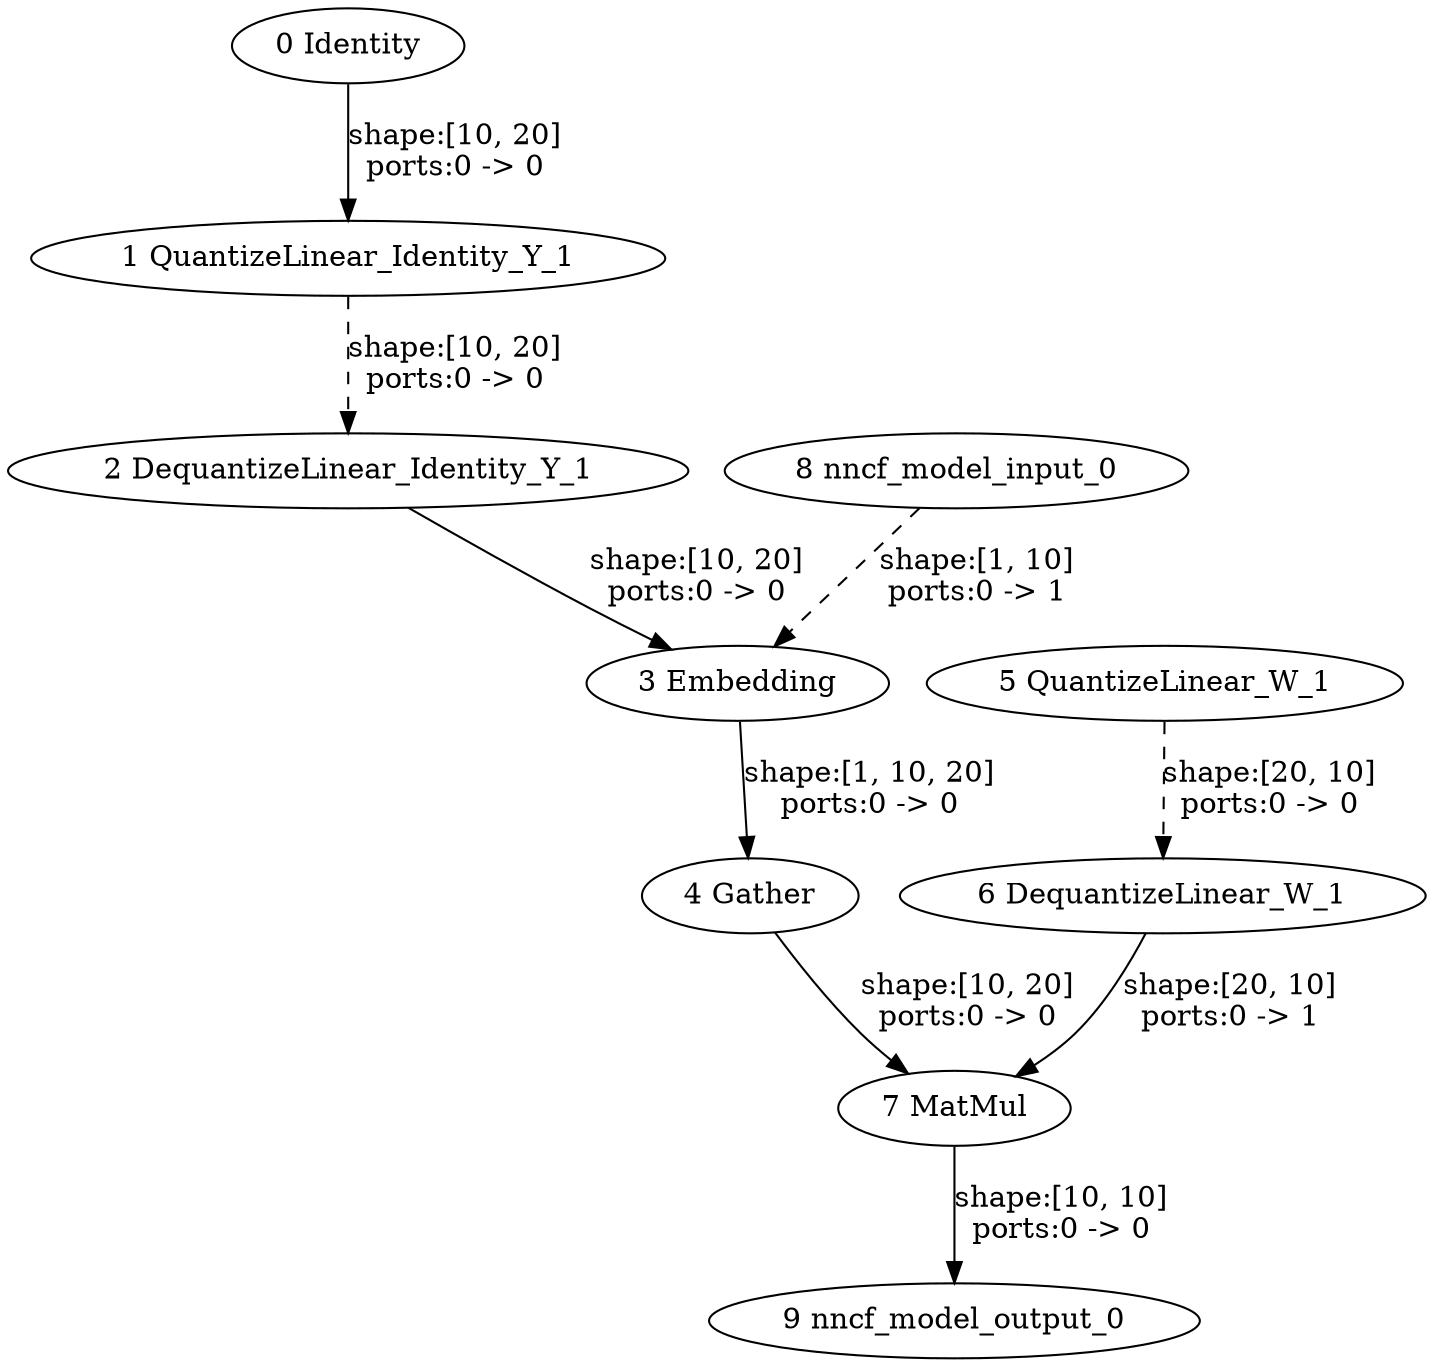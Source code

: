 strict digraph  {
"0 Identity" [id=0, type=Identity];
"1 QuantizeLinear_Identity_Y_1" [id=1, type=QuantizeLinear];
"2 DequantizeLinear_Identity_Y_1" [id=2, type=DequantizeLinear];
"3 Embedding" [id=3, type=Gather];
"4 Gather" [id=4, type=Gather];
"5 QuantizeLinear_W_1" [id=5, type=QuantizeLinear];
"6 DequantizeLinear_W_1" [id=6, type=DequantizeLinear];
"7 MatMul" [id=7, type=MatMul];
"8 nncf_model_input_0" [id=8, type=nncf_model_input];
"9 nncf_model_output_0" [id=9, type=nncf_model_output];
"0 Identity" -> "1 QuantizeLinear_Identity_Y_1"  [label="shape:[10, 20]\nports:0 -> 0", style=solid];
"1 QuantizeLinear_Identity_Y_1" -> "2 DequantizeLinear_Identity_Y_1"  [label="shape:[10, 20]\nports:0 -> 0", style=dashed];
"2 DequantizeLinear_Identity_Y_1" -> "3 Embedding"  [label="shape:[10, 20]\nports:0 -> 0", style=solid];
"3 Embedding" -> "4 Gather"  [label="shape:[1, 10, 20]\nports:0 -> 0", style=solid];
"4 Gather" -> "7 MatMul"  [label="shape:[10, 20]\nports:0 -> 0", style=solid];
"5 QuantizeLinear_W_1" -> "6 DequantizeLinear_W_1"  [label="shape:[20, 10]\nports:0 -> 0", style=dashed];
"6 DequantizeLinear_W_1" -> "7 MatMul"  [label="shape:[20, 10]\nports:0 -> 1", style=solid];
"7 MatMul" -> "9 nncf_model_output_0"  [label="shape:[10, 10]\nports:0 -> 0", style=solid];
"8 nncf_model_input_0" -> "3 Embedding"  [label="shape:[1, 10]\nports:0 -> 1", style=dashed];
}
